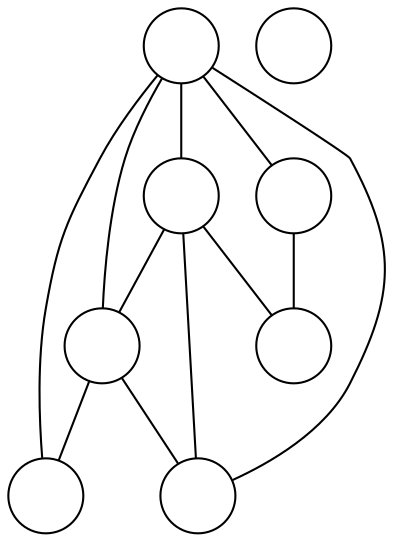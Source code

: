 graph G {
  node[label="", shape=circle]
  0;
  1;
  2;
  3;
  4;
  5;
  6;
  7;
  4 -- 0;
  5 -- 1;
  5 -- 2;
  6 -- 0;
  6 -- 1;
  6 -- 5;
  7 -- 1;
  7 -- 2;
  7 -- 4;
  7 -- 5;
  7 -- 6;
}

